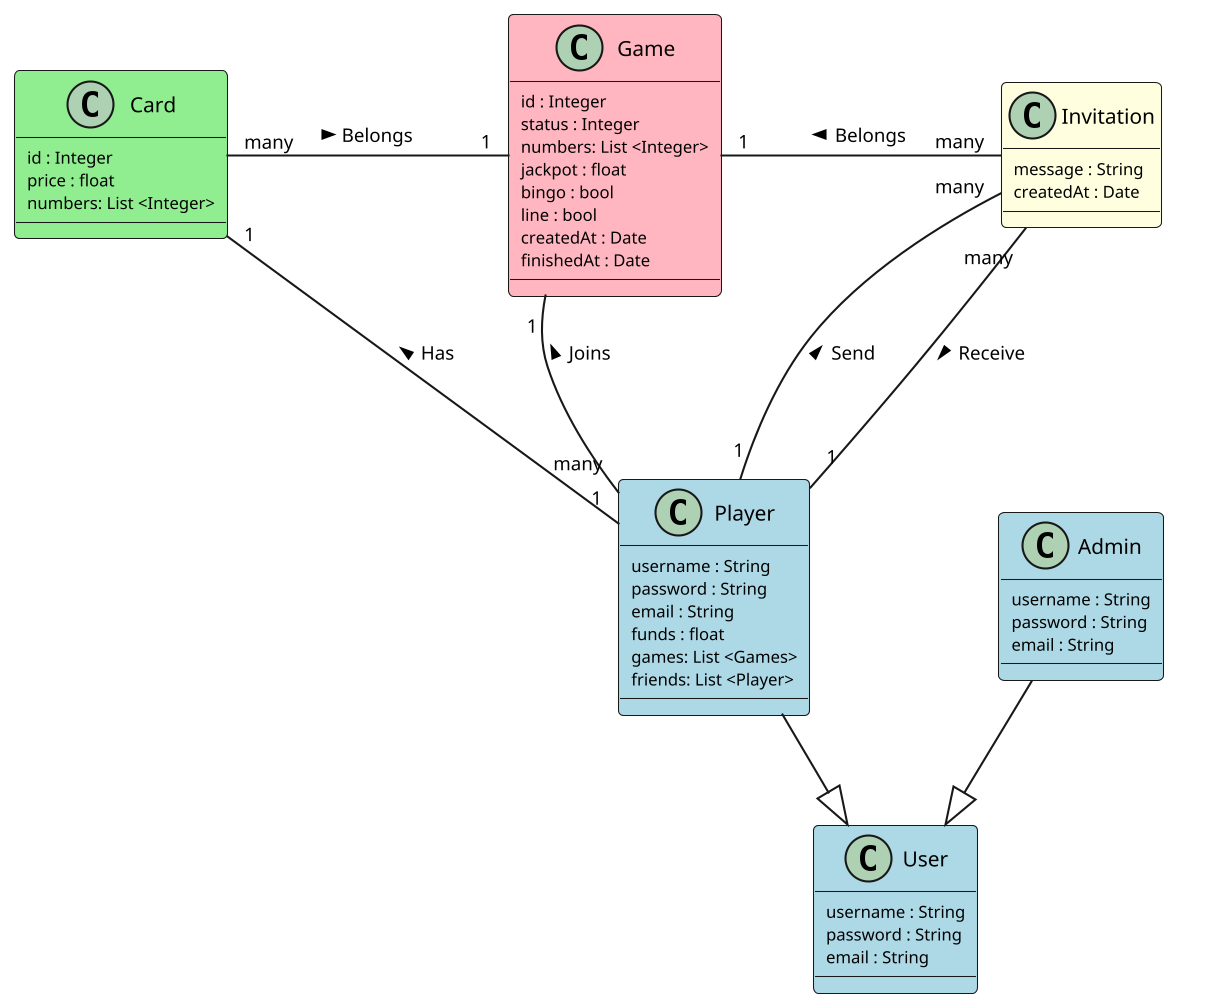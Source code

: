 @startuml

skinparam dpi 200
skinparam classAttributeFontSize 8
skinparam classArrowFontSize 9
skinparam classFontSize 10
skinparam nodesep 90
skinparam ranksep 40
hide stereotype

skinparam class {
	BackgroundColor White
	BackgroundColor<<Game>> LightPink
	BackgroundColor<<User>> LightBlue
	BackgroundColor<<Card>> LightGreen
	BackgroundColor<<Invitation>> LightYellow
}
skinparam shadowing false

skinparam package<<Layout>> {
  borderColor Transparent
  backgroundColor Transparent
  fontColor Transparent
  stereotypeFontColor Transparent
}

class User <<User>> {
    username : String
    password : String
    email : String
}

package Users <<Layout>>{
    class Player <<User>> {
        username : String
        password : String
        email : String
        funds : float
        games: List <Games>
        friends: List <Player>
    }

    class Admin <<User>> {
    username : String
    password : String
    email : String
    }
}

class Card <<Card>> {
    id : Integer
    price : float
    numbers: List <Integer>
}

class Game <<Game>> {
    id : Integer
    status : Integer
    numbers: List <Integer>
    jackpot : float
    bingo : bool
    line : bool
    createdAt : Date
    finishedAt : Date
}

class Invitation <<Invitation>> {
    message : String
    createdAt : Date
}

Invitation "many" -- "1" Player : Send <

Invitation "many" -- "1" Player : Receive >

Invitation "many" -left- "1" Game : Belongs >

Game "1" -left- "many" Card : Belongs <

Player "1" -- "1" Card : Has >

Player "many" -- "1" Game : Joins >

Player " " --|> " " User

Admin " " --|> " " User

@enduml